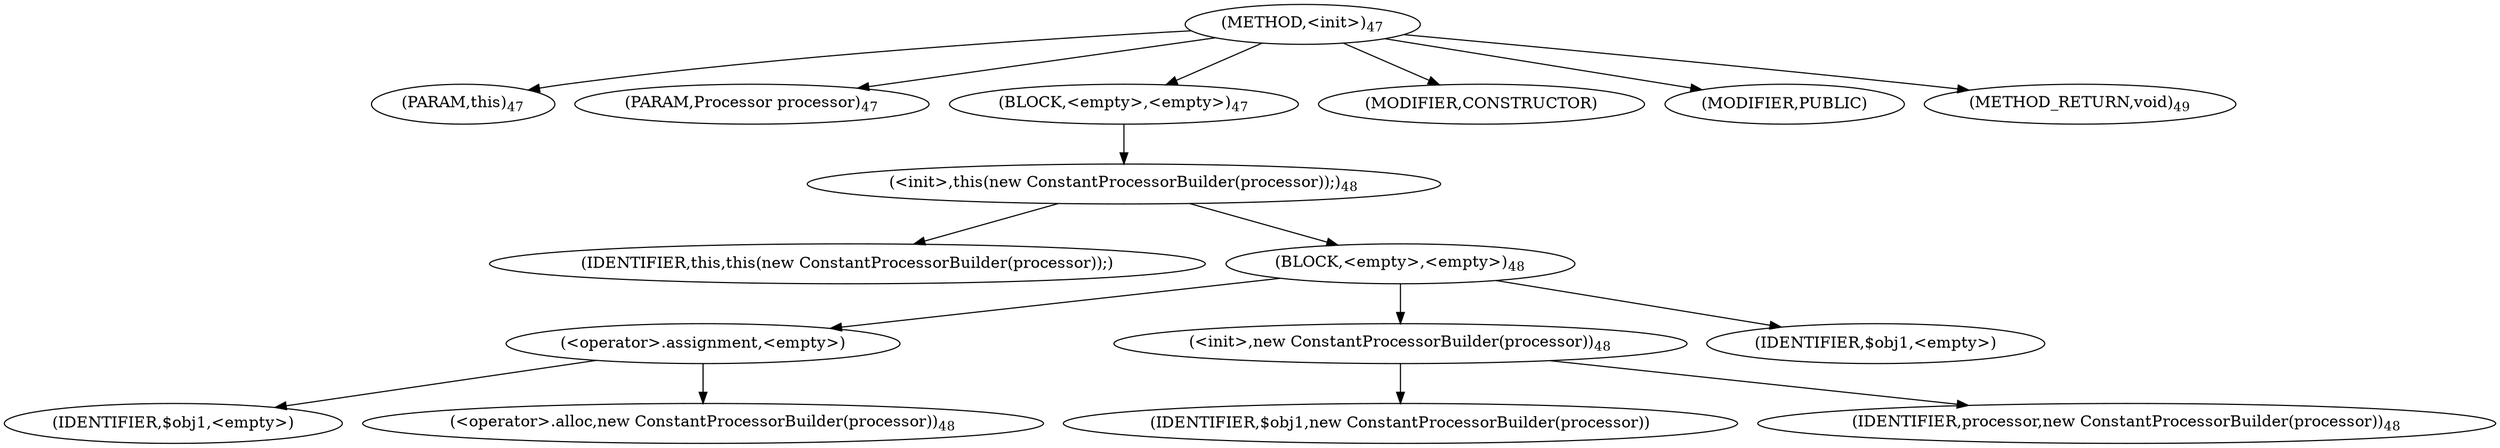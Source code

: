 digraph "&lt;init&gt;" {  
"139" [label = <(METHOD,&lt;init&gt;)<SUB>47</SUB>> ]
"4" [label = <(PARAM,this)<SUB>47</SUB>> ]
"140" [label = <(PARAM,Processor processor)<SUB>47</SUB>> ]
"141" [label = <(BLOCK,&lt;empty&gt;,&lt;empty&gt;)<SUB>47</SUB>> ]
"142" [label = <(&lt;init&gt;,this(new ConstantProcessorBuilder(processor));)<SUB>48</SUB>> ]
"3" [label = <(IDENTIFIER,this,this(new ConstantProcessorBuilder(processor));)> ]
"143" [label = <(BLOCK,&lt;empty&gt;,&lt;empty&gt;)<SUB>48</SUB>> ]
"144" [label = <(&lt;operator&gt;.assignment,&lt;empty&gt;)> ]
"145" [label = <(IDENTIFIER,$obj1,&lt;empty&gt;)> ]
"146" [label = <(&lt;operator&gt;.alloc,new ConstantProcessorBuilder(processor))<SUB>48</SUB>> ]
"147" [label = <(&lt;init&gt;,new ConstantProcessorBuilder(processor))<SUB>48</SUB>> ]
"148" [label = <(IDENTIFIER,$obj1,new ConstantProcessorBuilder(processor))> ]
"149" [label = <(IDENTIFIER,processor,new ConstantProcessorBuilder(processor))<SUB>48</SUB>> ]
"150" [label = <(IDENTIFIER,$obj1,&lt;empty&gt;)> ]
"151" [label = <(MODIFIER,CONSTRUCTOR)> ]
"152" [label = <(MODIFIER,PUBLIC)> ]
"153" [label = <(METHOD_RETURN,void)<SUB>49</SUB>> ]
  "139" -> "4" 
  "139" -> "140" 
  "139" -> "141" 
  "139" -> "151" 
  "139" -> "152" 
  "139" -> "153" 
  "141" -> "142" 
  "142" -> "3" 
  "142" -> "143" 
  "143" -> "144" 
  "143" -> "147" 
  "143" -> "150" 
  "144" -> "145" 
  "144" -> "146" 
  "147" -> "148" 
  "147" -> "149" 
}
